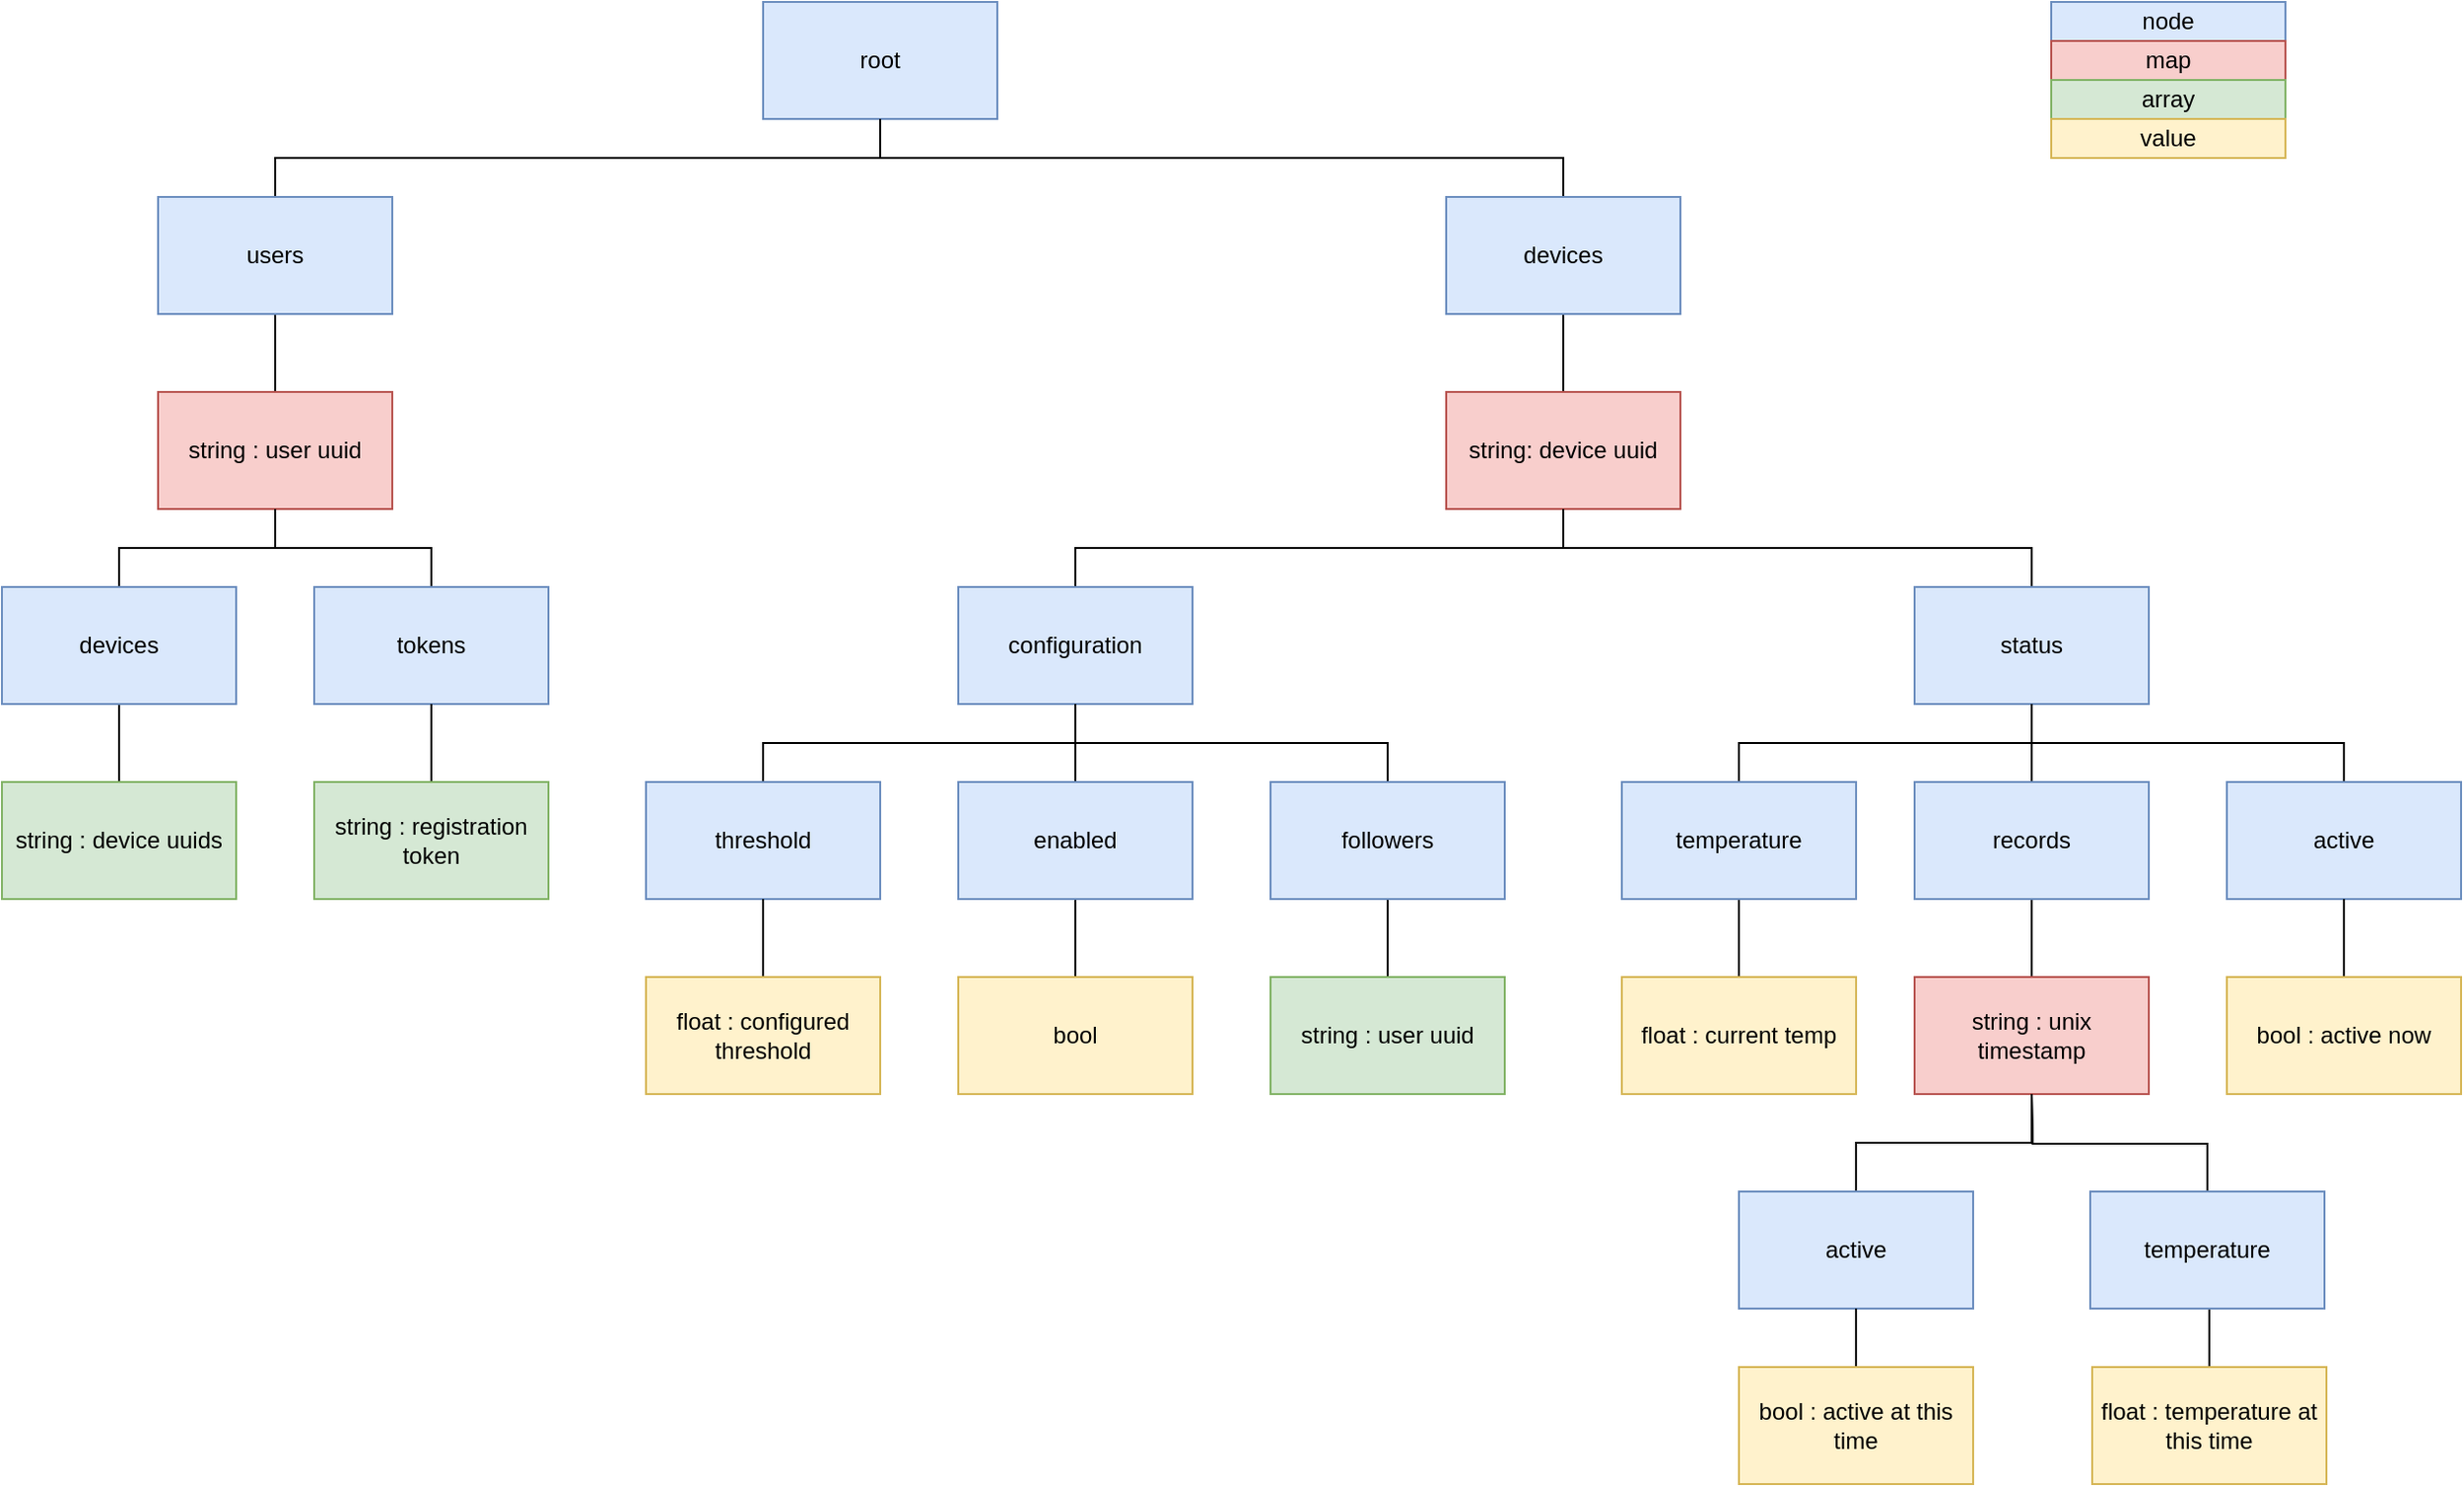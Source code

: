 <mxfile version="16.0.2" type="device" pages="2"><diagram id="PAIMYm3gWjUbQZHu3cBw" name="Page-1"><mxGraphModel dx="1892" dy="1178" grid="1" gridSize="10" guides="1" tooltips="1" connect="1" arrows="1" fold="1" page="1" pageScale="1" pageWidth="827" pageHeight="1169" math="0" shadow="0"><root><mxCell id="0"/><mxCell id="1" parent="0"/><mxCell id="FGd1zS1ejGz9F0Z_nhBV-1" value="root" style="rounded=0;whiteSpace=wrap;html=1;fillColor=#dae8fc;strokeColor=#6c8ebf;" parent="1" vertex="1"><mxGeometry x="630" y="240" width="120" height="60" as="geometry"/></mxCell><mxCell id="FGd1zS1ejGz9F0Z_nhBV-9" style="edgeStyle=orthogonalEdgeStyle;rounded=0;orthogonalLoop=1;jettySize=auto;html=1;exitX=0.5;exitY=1;exitDx=0;exitDy=0;entryX=0.5;entryY=0;entryDx=0;entryDy=0;endArrow=none;endFill=0;" parent="1" source="FGd1zS1ejGz9F0Z_nhBV-2" target="FGd1zS1ejGz9F0Z_nhBV-8" edge="1"><mxGeometry relative="1" as="geometry"/></mxCell><mxCell id="FGd1zS1ejGz9F0Z_nhBV-46" style="edgeStyle=orthogonalEdgeStyle;rounded=0;orthogonalLoop=1;jettySize=auto;html=1;exitX=0.5;exitY=0;exitDx=0;exitDy=0;entryX=0.5;entryY=1;entryDx=0;entryDy=0;endArrow=none;endFill=0;" parent="1" source="FGd1zS1ejGz9F0Z_nhBV-2" target="FGd1zS1ejGz9F0Z_nhBV-44" edge="1"><mxGeometry relative="1" as="geometry"/></mxCell><mxCell id="FGd1zS1ejGz9F0Z_nhBV-2" value="string : user uuid" style="rounded=0;whiteSpace=wrap;html=1;fillColor=#f8cecc;strokeColor=#b85450;" parent="1" vertex="1"><mxGeometry x="320" y="440" width="120" height="60" as="geometry"/></mxCell><mxCell id="FGd1zS1ejGz9F0Z_nhBV-11" style="edgeStyle=orthogonalEdgeStyle;rounded=0;orthogonalLoop=1;jettySize=auto;html=1;exitX=0.5;exitY=1;exitDx=0;exitDy=0;entryX=0.5;entryY=0;entryDx=0;entryDy=0;endArrow=none;endFill=0;" parent="1" source="FGd1zS1ejGz9F0Z_nhBV-4" target="FGd1zS1ejGz9F0Z_nhBV-6" edge="1"><mxGeometry relative="1" as="geometry"/></mxCell><mxCell id="FGd1zS1ejGz9F0Z_nhBV-67" style="edgeStyle=orthogonalEdgeStyle;rounded=0;orthogonalLoop=1;jettySize=auto;html=1;exitX=0.5;exitY=0;exitDx=0;exitDy=0;entryX=0.5;entryY=1;entryDx=0;entryDy=0;endArrow=none;endFill=0;" parent="1" source="FGd1zS1ejGz9F0Z_nhBV-4" target="FGd1zS1ejGz9F0Z_nhBV-65" edge="1"><mxGeometry relative="1" as="geometry"/></mxCell><mxCell id="FGd1zS1ejGz9F0Z_nhBV-4" value="string: device uuid" style="rounded=0;whiteSpace=wrap;html=1;fillColor=#f8cecc;strokeColor=#b85450;" parent="1" vertex="1"><mxGeometry x="980" y="440" width="120" height="60" as="geometry"/></mxCell><mxCell id="FGd1zS1ejGz9F0Z_nhBV-12" style="edgeStyle=orthogonalEdgeStyle;rounded=0;orthogonalLoop=1;jettySize=auto;html=1;exitX=0.5;exitY=1;exitDx=0;exitDy=0;entryX=0.5;entryY=0;entryDx=0;entryDy=0;endArrow=none;endFill=0;" parent="1" source="FGd1zS1ejGz9F0Z_nhBV-6" target="FGd1zS1ejGz9F0Z_nhBV-7" edge="1"><mxGeometry relative="1" as="geometry"/></mxCell><mxCell id="FGd1zS1ejGz9F0Z_nhBV-6" value="configuration" style="rounded=0;whiteSpace=wrap;html=1;fillColor=#dae8fc;strokeColor=#6c8ebf;" parent="1" vertex="1"><mxGeometry x="730" y="540" width="120" height="60" as="geometry"/></mxCell><mxCell id="FGd1zS1ejGz9F0Z_nhBV-7" value="threshold" style="rounded=0;whiteSpace=wrap;html=1;fillColor=#dae8fc;strokeColor=#6c8ebf;" parent="1" vertex="1"><mxGeometry x="570" y="640" width="120" height="60" as="geometry"/></mxCell><mxCell id="FGd1zS1ejGz9F0Z_nhBV-8" value="tokens" style="rounded=0;whiteSpace=wrap;html=1;fillColor=#dae8fc;strokeColor=#6c8ebf;" parent="1" vertex="1"><mxGeometry x="400" y="540" width="120" height="60" as="geometry"/></mxCell><mxCell id="FGd1zS1ejGz9F0Z_nhBV-34" style="edgeStyle=orthogonalEdgeStyle;rounded=0;orthogonalLoop=1;jettySize=auto;html=1;exitX=0.5;exitY=0;exitDx=0;exitDy=0;entryX=0.5;entryY=1;entryDx=0;entryDy=0;endArrow=none;endFill=0;" parent="1" source="FGd1zS1ejGz9F0Z_nhBV-10" target="FGd1zS1ejGz9F0Z_nhBV-6" edge="1"><mxGeometry relative="1" as="geometry"/></mxCell><mxCell id="FGd1zS1ejGz9F0Z_nhBV-56" style="edgeStyle=orthogonalEdgeStyle;rounded=0;orthogonalLoop=1;jettySize=auto;html=1;exitX=0.5;exitY=1;exitDx=0;exitDy=0;entryX=0.5;entryY=0;entryDx=0;entryDy=0;endArrow=none;endFill=0;" parent="1" source="FGd1zS1ejGz9F0Z_nhBV-10" target="FGd1zS1ejGz9F0Z_nhBV-53" edge="1"><mxGeometry relative="1" as="geometry"/></mxCell><mxCell id="FGd1zS1ejGz9F0Z_nhBV-10" value="enabled" style="rounded=0;whiteSpace=wrap;html=1;fillColor=#dae8fc;strokeColor=#6c8ebf;" parent="1" vertex="1"><mxGeometry x="730" y="640" width="120" height="60" as="geometry"/></mxCell><mxCell id="FGd1zS1ejGz9F0Z_nhBV-17" style="edgeStyle=orthogonalEdgeStyle;rounded=0;orthogonalLoop=1;jettySize=auto;html=1;exitX=0.5;exitY=0;exitDx=0;exitDy=0;entryX=0.5;entryY=1;entryDx=0;entryDy=0;endArrow=none;endFill=0;" parent="1" source="FGd1zS1ejGz9F0Z_nhBV-14" target="FGd1zS1ejGz9F0Z_nhBV-4" edge="1"><mxGeometry relative="1" as="geometry"/></mxCell><mxCell id="FGd1zS1ejGz9F0Z_nhBV-19" style="edgeStyle=orthogonalEdgeStyle;rounded=0;orthogonalLoop=1;jettySize=auto;html=1;exitX=0.5;exitY=1;exitDx=0;exitDy=0;entryX=0.5;entryY=0;entryDx=0;entryDy=0;endArrow=none;endFill=0;" parent="1" source="FGd1zS1ejGz9F0Z_nhBV-14" target="FGd1zS1ejGz9F0Z_nhBV-18" edge="1"><mxGeometry relative="1" as="geometry"/></mxCell><mxCell id="FGd1zS1ejGz9F0Z_nhBV-14" value="status" style="rounded=0;whiteSpace=wrap;html=1;fillColor=#dae8fc;strokeColor=#6c8ebf;" parent="1" vertex="1"><mxGeometry x="1220" y="540" width="120" height="60" as="geometry"/></mxCell><mxCell id="FGd1zS1ejGz9F0Z_nhBV-16" style="edgeStyle=orthogonalEdgeStyle;rounded=0;orthogonalLoop=1;jettySize=auto;html=1;exitX=0.5;exitY=0;exitDx=0;exitDy=0;entryX=0.5;entryY=1;entryDx=0;entryDy=0;endArrow=none;endFill=0;" parent="1" source="FGd1zS1ejGz9F0Z_nhBV-15" target="FGd1zS1ejGz9F0Z_nhBV-6" edge="1"><mxGeometry relative="1" as="geometry"/></mxCell><mxCell id="FGd1zS1ejGz9F0Z_nhBV-55" style="edgeStyle=orthogonalEdgeStyle;rounded=0;orthogonalLoop=1;jettySize=auto;html=1;exitX=0.5;exitY=1;exitDx=0;exitDy=0;entryX=0.5;entryY=0;entryDx=0;entryDy=0;endArrow=none;endFill=0;" parent="1" source="FGd1zS1ejGz9F0Z_nhBV-15" target="FGd1zS1ejGz9F0Z_nhBV-54" edge="1"><mxGeometry relative="1" as="geometry"/></mxCell><mxCell id="FGd1zS1ejGz9F0Z_nhBV-15" value="followers" style="rounded=0;whiteSpace=wrap;html=1;fillColor=#dae8fc;strokeColor=#6c8ebf;" parent="1" vertex="1"><mxGeometry x="890" y="640" width="120" height="60" as="geometry"/></mxCell><mxCell id="FGd1zS1ejGz9F0Z_nhBV-58" style="edgeStyle=orthogonalEdgeStyle;rounded=0;orthogonalLoop=1;jettySize=auto;html=1;exitX=0.5;exitY=1;exitDx=0;exitDy=0;entryX=0.5;entryY=0;entryDx=0;entryDy=0;endArrow=none;endFill=0;" parent="1" source="FGd1zS1ejGz9F0Z_nhBV-18" target="FGd1zS1ejGz9F0Z_nhBV-57" edge="1"><mxGeometry relative="1" as="geometry"/></mxCell><mxCell id="FGd1zS1ejGz9F0Z_nhBV-18" value="temperature" style="rounded=0;whiteSpace=wrap;html=1;fillColor=#dae8fc;strokeColor=#6c8ebf;" parent="1" vertex="1"><mxGeometry x="1070" y="640" width="120" height="60" as="geometry"/></mxCell><mxCell id="FGd1zS1ejGz9F0Z_nhBV-22" style="edgeStyle=orthogonalEdgeStyle;rounded=0;orthogonalLoop=1;jettySize=auto;html=1;exitX=0.5;exitY=0;exitDx=0;exitDy=0;entryX=0.5;entryY=1;entryDx=0;entryDy=0;endArrow=none;endFill=0;" parent="1" source="FGd1zS1ejGz9F0Z_nhBV-20" target="FGd1zS1ejGz9F0Z_nhBV-2" edge="1"><mxGeometry relative="1" as="geometry"/></mxCell><mxCell id="FGd1zS1ejGz9F0Z_nhBV-48" style="edgeStyle=orthogonalEdgeStyle;rounded=0;orthogonalLoop=1;jettySize=auto;html=1;exitX=0.5;exitY=1;exitDx=0;exitDy=0;entryX=0.5;entryY=0;entryDx=0;entryDy=0;endArrow=none;endFill=0;" parent="1" source="FGd1zS1ejGz9F0Z_nhBV-20" target="FGd1zS1ejGz9F0Z_nhBV-47" edge="1"><mxGeometry relative="1" as="geometry"/></mxCell><mxCell id="FGd1zS1ejGz9F0Z_nhBV-20" value="devices" style="rounded=0;whiteSpace=wrap;html=1;fillColor=#dae8fc;strokeColor=#6c8ebf;" parent="1" vertex="1"><mxGeometry x="240" y="540" width="120" height="60" as="geometry"/></mxCell><mxCell id="FGd1zS1ejGz9F0Z_nhBV-35" style="edgeStyle=orthogonalEdgeStyle;rounded=0;orthogonalLoop=1;jettySize=auto;html=1;exitX=0.5;exitY=0;exitDx=0;exitDy=0;entryX=0.5;entryY=1;entryDx=0;entryDy=0;endArrow=none;endFill=0;" parent="1" source="FGd1zS1ejGz9F0Z_nhBV-23" target="FGd1zS1ejGz9F0Z_nhBV-14" edge="1"><mxGeometry relative="1" as="geometry"/></mxCell><mxCell id="FGd1zS1ejGz9F0Z_nhBV-23" value="active" style="rounded=0;whiteSpace=wrap;html=1;fillColor=#dae8fc;strokeColor=#6c8ebf;" parent="1" vertex="1"><mxGeometry x="1380" y="640" width="120" height="60" as="geometry"/></mxCell><mxCell id="FGd1zS1ejGz9F0Z_nhBV-27" style="edgeStyle=orthogonalEdgeStyle;rounded=0;orthogonalLoop=1;jettySize=auto;html=1;exitX=0.5;exitY=0;exitDx=0;exitDy=0;entryX=0.5;entryY=1;entryDx=0;entryDy=0;endArrow=none;endFill=0;" parent="1" source="FGd1zS1ejGz9F0Z_nhBV-26" target="FGd1zS1ejGz9F0Z_nhBV-14" edge="1"><mxGeometry relative="1" as="geometry"/></mxCell><mxCell id="FGd1zS1ejGz9F0Z_nhBV-29" value="" style="edgeStyle=orthogonalEdgeStyle;rounded=0;orthogonalLoop=1;jettySize=auto;html=1;endArrow=none;endFill=0;" parent="1" source="FGd1zS1ejGz9F0Z_nhBV-26" target="FGd1zS1ejGz9F0Z_nhBV-28" edge="1"><mxGeometry relative="1" as="geometry"/></mxCell><mxCell id="FGd1zS1ejGz9F0Z_nhBV-26" value="records" style="rounded=0;whiteSpace=wrap;html=1;" parent="1" vertex="1"><mxGeometry x="1220" y="640" width="120" height="60" as="geometry"/></mxCell><mxCell id="FGd1zS1ejGz9F0Z_nhBV-28" value="timestamp&lt;span style=&quot;color: rgba(0 , 0 , 0 , 0) ; font-family: monospace ; font-size: 0px&quot;&gt;%3CmxGraphModel%3E%3Croot%3E%3CmxCell%20id%3D%220%22%2F%3E%3CmxCell%20id%3D%221%22%20parent%3D%220%22%2F%3E%3CmxCell%20id%3D%222%22%20value%3D%22state%22%20style%3D%22rounded%3D0%3BwhiteSpace%3Dwrap%3Bhtml%3D1%3B%22%20vertex%3D%221%22%20parent%3D%221%22%3E%3CmxGeometry%20x%3D%22970%22%20y%3D%22240%22%20width%3D%22120%22%20height%3D%2260%22%20as%3D%22geometry%22%2F%3E%3C%2FmxCell%3E%3C%2Froot%3E%3C%2FmxGraphModel%3E&lt;/span&gt;" style="whiteSpace=wrap;html=1;rounded=0;" parent="1" vertex="1"><mxGeometry x="1220" y="740" width="120" height="60" as="geometry"/></mxCell><mxCell id="FGd1zS1ejGz9F0Z_nhBV-32" style="edgeStyle=orthogonalEdgeStyle;rounded=0;orthogonalLoop=1;jettySize=auto;html=1;exitX=0.5;exitY=0;exitDx=0;exitDy=0;entryX=0.5;entryY=1;entryDx=0;entryDy=0;endArrow=none;endFill=0;" parent="1" source="FGd1zS1ejGz9F0Z_nhBV-30" target="FGd1zS1ejGz9F0Z_nhBV-28" edge="1"><mxGeometry relative="1" as="geometry"/></mxCell><mxCell id="FGd1zS1ejGz9F0Z_nhBV-30" value="active" style="rounded=0;whiteSpace=wrap;html=1;" parent="1" vertex="1"><mxGeometry x="1130" y="850" width="120" height="60" as="geometry"/></mxCell><mxCell id="FGd1zS1ejGz9F0Z_nhBV-33" style="edgeStyle=orthogonalEdgeStyle;rounded=0;orthogonalLoop=1;jettySize=auto;html=1;exitX=0.5;exitY=0;exitDx=0;exitDy=0;endArrow=none;endFill=0;" parent="1" source="FGd1zS1ejGz9F0Z_nhBV-31" edge="1"><mxGeometry relative="1" as="geometry"><mxPoint x="1280" y="800" as="targetPoint"/></mxGeometry></mxCell><mxCell id="FGd1zS1ejGz9F0Z_nhBV-31" value="temperature" style="rounded=0;whiteSpace=wrap;html=1;" parent="1" vertex="1"><mxGeometry x="1310" y="850" width="120" height="60" as="geometry"/></mxCell><mxCell id="FGd1zS1ejGz9F0Z_nhBV-36" value="" style="edgeStyle=orthogonalEdgeStyle;rounded=0;orthogonalLoop=1;jettySize=auto;html=1;endArrow=none;endFill=0;" parent="1" source="FGd1zS1ejGz9F0Z_nhBV-37" target="FGd1zS1ejGz9F0Z_nhBV-38" edge="1"><mxGeometry relative="1" as="geometry"/></mxCell><mxCell id="FGd1zS1ejGz9F0Z_nhBV-37" value="records" style="rounded=0;whiteSpace=wrap;html=1;fillColor=#dae8fc;strokeColor=#6c8ebf;" parent="1" vertex="1"><mxGeometry x="1220" y="640" width="120" height="60" as="geometry"/></mxCell><mxCell id="FGd1zS1ejGz9F0Z_nhBV-38" value="string : unix timestamp&lt;span style=&quot;color: rgba(0 , 0 , 0 , 0) ; font-family: monospace ; font-size: 0px&quot;&gt;%3CmxGraphModel%3E%3Croot%3E%3CmxCell%20id%3D%220%22%2F%3E%3CmxCell%20id%3D%221%22%20parent%3D%220%22%2F%3E%3CmxCell%20id%3D%222%22%20value%3D%22state%22%20style%3D%22rounded%3D0%3BwhiteSpace%3Dwrap%3Bhtml%3D1%3B%22%20vertex%3D%221%22%20parent%3D%221%22%3E%3CmxGeometry%20x%3D%22970%22%20y%3D%22240%22%20width%3D%22120%22%20height%3D%2260%22%20as%3D%22geometry%22%2F%3E%3C%2FmxCell%3E%3C%2Froot%3E%3C%2FmxGraphModel%3E&lt;/span&gt;" style="whiteSpace=wrap;html=1;rounded=0;fillColor=#f8cecc;strokeColor=#b85450;" parent="1" vertex="1"><mxGeometry x="1220" y="740" width="120" height="60" as="geometry"/></mxCell><mxCell id="FGd1zS1ejGz9F0Z_nhBV-39" style="edgeStyle=orthogonalEdgeStyle;rounded=0;orthogonalLoop=1;jettySize=auto;html=1;exitX=0.5;exitY=0;exitDx=0;exitDy=0;entryX=0.5;entryY=1;entryDx=0;entryDy=0;endArrow=none;endFill=0;" parent="1" source="FGd1zS1ejGz9F0Z_nhBV-40" target="FGd1zS1ejGz9F0Z_nhBV-38" edge="1"><mxGeometry relative="1" as="geometry"/></mxCell><mxCell id="FGd1zS1ejGz9F0Z_nhBV-40" value="active" style="rounded=0;whiteSpace=wrap;html=1;fillColor=#dae8fc;strokeColor=#6c8ebf;" parent="1" vertex="1"><mxGeometry x="1130" y="850" width="120" height="60" as="geometry"/></mxCell><mxCell id="FGd1zS1ejGz9F0Z_nhBV-41" style="edgeStyle=orthogonalEdgeStyle;rounded=0;orthogonalLoop=1;jettySize=auto;html=1;exitX=0.5;exitY=0;exitDx=0;exitDy=0;endArrow=none;endFill=0;" parent="1" source="FGd1zS1ejGz9F0Z_nhBV-42" edge="1"><mxGeometry relative="1" as="geometry"><mxPoint x="1280" y="800" as="targetPoint"/></mxGeometry></mxCell><mxCell id="FGd1zS1ejGz9F0Z_nhBV-62" style="edgeStyle=orthogonalEdgeStyle;rounded=0;orthogonalLoop=1;jettySize=auto;html=1;exitX=0.5;exitY=1;exitDx=0;exitDy=0;entryX=0.5;entryY=0;entryDx=0;entryDy=0;endArrow=none;endFill=0;" parent="1" source="FGd1zS1ejGz9F0Z_nhBV-42" target="FGd1zS1ejGz9F0Z_nhBV-61" edge="1"><mxGeometry relative="1" as="geometry"/></mxCell><mxCell id="FGd1zS1ejGz9F0Z_nhBV-42" value="temperature" style="rounded=0;whiteSpace=wrap;html=1;fillColor=#dae8fc;strokeColor=#6c8ebf;" parent="1" vertex="1"><mxGeometry x="1310" y="850" width="120" height="60" as="geometry"/></mxCell><mxCell id="FGd1zS1ejGz9F0Z_nhBV-45" style="edgeStyle=orthogonalEdgeStyle;rounded=0;orthogonalLoop=1;jettySize=auto;html=1;exitX=0.5;exitY=0;exitDx=0;exitDy=0;entryX=0.5;entryY=1;entryDx=0;entryDy=0;endArrow=none;endFill=0;" parent="1" source="FGd1zS1ejGz9F0Z_nhBV-44" target="FGd1zS1ejGz9F0Z_nhBV-1" edge="1"><mxGeometry relative="1" as="geometry"/></mxCell><mxCell id="FGd1zS1ejGz9F0Z_nhBV-44" value="users" style="rounded=0;whiteSpace=wrap;html=1;fillColor=#dae8fc;strokeColor=#6c8ebf;" parent="1" vertex="1"><mxGeometry x="320" y="340" width="120" height="60" as="geometry"/></mxCell><mxCell id="FGd1zS1ejGz9F0Z_nhBV-47" value="string : device uuids" style="rounded=0;whiteSpace=wrap;html=1;fillColor=#d5e8d4;strokeColor=#82b366;" parent="1" vertex="1"><mxGeometry x="240" y="640" width="120" height="60" as="geometry"/></mxCell><mxCell id="FGd1zS1ejGz9F0Z_nhBV-50" style="edgeStyle=orthogonalEdgeStyle;rounded=0;orthogonalLoop=1;jettySize=auto;html=1;exitX=0.5;exitY=0;exitDx=0;exitDy=0;entryX=0.5;entryY=1;entryDx=0;entryDy=0;endArrow=none;endFill=0;" parent="1" source="FGd1zS1ejGz9F0Z_nhBV-49" target="FGd1zS1ejGz9F0Z_nhBV-8" edge="1"><mxGeometry relative="1" as="geometry"/></mxCell><mxCell id="FGd1zS1ejGz9F0Z_nhBV-49" value="string : registration token" style="rounded=0;whiteSpace=wrap;html=1;fillColor=#d5e8d4;strokeColor=#82b366;" parent="1" vertex="1"><mxGeometry x="400" y="640" width="120" height="60" as="geometry"/></mxCell><mxCell id="FGd1zS1ejGz9F0Z_nhBV-52" style="edgeStyle=orthogonalEdgeStyle;rounded=0;orthogonalLoop=1;jettySize=auto;html=1;exitX=0.5;exitY=0;exitDx=0;exitDy=0;entryX=0.5;entryY=1;entryDx=0;entryDy=0;endArrow=none;endFill=0;" parent="1" source="FGd1zS1ejGz9F0Z_nhBV-51" target="FGd1zS1ejGz9F0Z_nhBV-7" edge="1"><mxGeometry relative="1" as="geometry"/></mxCell><mxCell id="FGd1zS1ejGz9F0Z_nhBV-51" value="float : configured threshold" style="rounded=0;whiteSpace=wrap;html=1;fillColor=#fff2cc;strokeColor=#d6b656;" parent="1" vertex="1"><mxGeometry x="570" y="740" width="120" height="60" as="geometry"/></mxCell><mxCell id="FGd1zS1ejGz9F0Z_nhBV-53" value="bool" style="rounded=0;whiteSpace=wrap;html=1;fillColor=#fff2cc;strokeColor=#d6b656;" parent="1" vertex="1"><mxGeometry x="730" y="740" width="120" height="60" as="geometry"/></mxCell><mxCell id="FGd1zS1ejGz9F0Z_nhBV-54" value="string : user uuid" style="rounded=0;whiteSpace=wrap;html=1;fillColor=#d5e8d4;strokeColor=#82b366;" parent="1" vertex="1"><mxGeometry x="890" y="740" width="120" height="60" as="geometry"/></mxCell><mxCell id="FGd1zS1ejGz9F0Z_nhBV-57" value="float : current temp" style="rounded=0;whiteSpace=wrap;html=1;fillColor=#fff2cc;strokeColor=#d6b656;" parent="1" vertex="1"><mxGeometry x="1070" y="740" width="120" height="60" as="geometry"/></mxCell><mxCell id="FGd1zS1ejGz9F0Z_nhBV-60" style="edgeStyle=orthogonalEdgeStyle;rounded=0;orthogonalLoop=1;jettySize=auto;html=1;exitX=0.5;exitY=0;exitDx=0;exitDy=0;entryX=0.5;entryY=1;entryDx=0;entryDy=0;endArrow=none;endFill=0;" parent="1" source="FGd1zS1ejGz9F0Z_nhBV-59" target="FGd1zS1ejGz9F0Z_nhBV-40" edge="1"><mxGeometry relative="1" as="geometry"/></mxCell><mxCell id="FGd1zS1ejGz9F0Z_nhBV-59" value="bool : active at this time" style="rounded=0;whiteSpace=wrap;html=1;fillColor=#fff2cc;strokeColor=#d6b656;" parent="1" vertex="1"><mxGeometry x="1130" y="940" width="120" height="60" as="geometry"/></mxCell><mxCell id="FGd1zS1ejGz9F0Z_nhBV-61" value="float : temperature at this time" style="rounded=0;whiteSpace=wrap;html=1;fillColor=#fff2cc;strokeColor=#d6b656;" parent="1" vertex="1"><mxGeometry x="1311" y="940" width="120" height="60" as="geometry"/></mxCell><mxCell id="FGd1zS1ejGz9F0Z_nhBV-64" style="edgeStyle=orthogonalEdgeStyle;rounded=0;orthogonalLoop=1;jettySize=auto;html=1;exitX=0.5;exitY=0;exitDx=0;exitDy=0;entryX=0.5;entryY=1;entryDx=0;entryDy=0;endArrow=none;endFill=0;" parent="1" source="FGd1zS1ejGz9F0Z_nhBV-63" target="FGd1zS1ejGz9F0Z_nhBV-23" edge="1"><mxGeometry relative="1" as="geometry"/></mxCell><mxCell id="FGd1zS1ejGz9F0Z_nhBV-63" value="bool : active now" style="rounded=0;whiteSpace=wrap;html=1;fillColor=#fff2cc;strokeColor=#d6b656;" parent="1" vertex="1"><mxGeometry x="1380" y="740" width="120" height="60" as="geometry"/></mxCell><mxCell id="FGd1zS1ejGz9F0Z_nhBV-66" style="edgeStyle=orthogonalEdgeStyle;rounded=0;orthogonalLoop=1;jettySize=auto;html=1;exitX=0.5;exitY=0;exitDx=0;exitDy=0;entryX=0.5;entryY=1;entryDx=0;entryDy=0;endArrow=none;endFill=0;" parent="1" source="FGd1zS1ejGz9F0Z_nhBV-65" target="FGd1zS1ejGz9F0Z_nhBV-1" edge="1"><mxGeometry relative="1" as="geometry"/></mxCell><mxCell id="FGd1zS1ejGz9F0Z_nhBV-65" value="devices" style="rounded=0;whiteSpace=wrap;html=1;fillColor=#dae8fc;strokeColor=#6c8ebf;" parent="1" vertex="1"><mxGeometry x="980" y="340" width="120" height="60" as="geometry"/></mxCell><mxCell id="ZscmK4RcTMO3xUrK_FC6-1" value="node" style="rounded=0;whiteSpace=wrap;html=1;fillColor=#dae8fc;strokeColor=#6c8ebf;" parent="1" vertex="1"><mxGeometry x="1290" y="240" width="120" height="20" as="geometry"/></mxCell><mxCell id="ZscmK4RcTMO3xUrK_FC6-3" value="map" style="rounded=0;whiteSpace=wrap;html=1;fillColor=#f8cecc;strokeColor=#b85450;" parent="1" vertex="1"><mxGeometry x="1290" y="260" width="120" height="20" as="geometry"/></mxCell><mxCell id="ZscmK4RcTMO3xUrK_FC6-4" value="array" style="rounded=0;whiteSpace=wrap;html=1;fillColor=#d5e8d4;strokeColor=#82b366;" parent="1" vertex="1"><mxGeometry x="1290" y="280" width="120" height="20" as="geometry"/></mxCell><mxCell id="ZscmK4RcTMO3xUrK_FC6-5" value="value" style="rounded=0;whiteSpace=wrap;html=1;fillColor=#fff2cc;strokeColor=#d6b656;" parent="1" vertex="1"><mxGeometry x="1290" y="300" width="120" height="20" as="geometry"/></mxCell></root></mxGraphModel></diagram><diagram id="A-4JTNwf-CX0LM8qD42L" name="Page-2"><mxGraphModel dx="2178" dy="841" grid="1" gridSize="10" guides="1" tooltips="1" connect="1" arrows="1" fold="1" page="1" pageScale="1" pageWidth="827" pageHeight="1169" math="0" shadow="0"><root><mxCell id="RMFuCrRM4O-PTKm88WZG-0"/><mxCell id="RMFuCrRM4O-PTKm88WZG-1" parent="RMFuCrRM4O-PTKm88WZG-0"/><mxCell id="qsC4wjV0C5d5Q84tX8eK-0" value="root" style="rounded=0;whiteSpace=wrap;html=1;fillColor=#dae8fc;strokeColor=#6c8ebf;" vertex="1" parent="RMFuCrRM4O-PTKm88WZG-1"><mxGeometry x="450" y="240" width="120" height="60" as="geometry"/></mxCell><mxCell id="qsC4wjV0C5d5Q84tX8eK-1" style="edgeStyle=orthogonalEdgeStyle;rounded=0;orthogonalLoop=1;jettySize=auto;html=1;exitX=0.5;exitY=1;exitDx=0;exitDy=0;entryX=0.5;entryY=0;entryDx=0;entryDy=0;endArrow=none;endFill=0;" edge="1" parent="RMFuCrRM4O-PTKm88WZG-1" source="qsC4wjV0C5d5Q84tX8eK-3" target="qsC4wjV0C5d5Q84tX8eK-10"><mxGeometry relative="1" as="geometry"><mxPoint x="30" y="530" as="sourcePoint"/></mxGeometry></mxCell><mxCell id="qsC4wjV0C5d5Q84tX8eK-2" style="edgeStyle=orthogonalEdgeStyle;rounded=0;orthogonalLoop=1;jettySize=auto;html=1;exitX=0.5;exitY=0;exitDx=0;exitDy=0;entryX=0.5;entryY=1;entryDx=0;entryDy=0;endArrow=none;endFill=0;" edge="1" parent="RMFuCrRM4O-PTKm88WZG-1" source="qsC4wjV0C5d5Q84tX8eK-3" target="qsC4wjV0C5d5Q84tX8eK-44"><mxGeometry relative="1" as="geometry"/></mxCell><mxCell id="qsC4wjV0C5d5Q84tX8eK-3" value="string : user uuid" style="rounded=0;whiteSpace=wrap;html=1;fillColor=#f8cecc;strokeColor=#b85450;" vertex="1" parent="RMFuCrRM4O-PTKm88WZG-1"><mxGeometry x="-50" y="440" width="120" height="60" as="geometry"/></mxCell><mxCell id="qsC4wjV0C5d5Q84tX8eK-4" style="edgeStyle=orthogonalEdgeStyle;rounded=0;orthogonalLoop=1;jettySize=auto;html=1;exitX=0.5;exitY=1;exitDx=0;exitDy=0;entryX=0.5;entryY=0;entryDx=0;entryDy=0;endArrow=none;endFill=0;" edge="1" parent="RMFuCrRM4O-PTKm88WZG-1" source="qsC4wjV0C5d5Q84tX8eK-6" target="qsC4wjV0C5d5Q84tX8eK-8"><mxGeometry relative="1" as="geometry"/></mxCell><mxCell id="qsC4wjV0C5d5Q84tX8eK-5" style="edgeStyle=orthogonalEdgeStyle;rounded=0;orthogonalLoop=1;jettySize=auto;html=1;exitX=0.5;exitY=0;exitDx=0;exitDy=0;entryX=0.5;entryY=1;entryDx=0;entryDy=0;endArrow=none;endFill=0;" edge="1" parent="RMFuCrRM4O-PTKm88WZG-1" source="qsC4wjV0C5d5Q84tX8eK-6" target="qsC4wjV0C5d5Q84tX8eK-59"><mxGeometry relative="1" as="geometry"/></mxCell><mxCell id="qsC4wjV0C5d5Q84tX8eK-6" value="string: device uuid" style="rounded=0;whiteSpace=wrap;html=1;fillColor=#f8cecc;strokeColor=#b85450;" vertex="1" parent="RMFuCrRM4O-PTKm88WZG-1"><mxGeometry x="980" y="440" width="120" height="60" as="geometry"/></mxCell><mxCell id="qsC4wjV0C5d5Q84tX8eK-7" style="edgeStyle=orthogonalEdgeStyle;rounded=0;orthogonalLoop=1;jettySize=auto;html=1;exitX=0.5;exitY=1;exitDx=0;exitDy=0;entryX=0.5;entryY=0;entryDx=0;entryDy=0;endArrow=none;endFill=0;" edge="1" parent="RMFuCrRM4O-PTKm88WZG-1" source="qsC4wjV0C5d5Q84tX8eK-8" target="qsC4wjV0C5d5Q84tX8eK-9"><mxGeometry relative="1" as="geometry"/></mxCell><mxCell id="qsC4wjV0C5d5Q84tX8eK-8" value="configuration" style="rounded=0;whiteSpace=wrap;html=1;fillColor=#dae8fc;strokeColor=#6c8ebf;" vertex="1" parent="RMFuCrRM4O-PTKm88WZG-1"><mxGeometry x="630" y="540" width="120" height="60" as="geometry"/></mxCell><mxCell id="qsC4wjV0C5d5Q84tX8eK-9" value="threshold" style="rounded=0;whiteSpace=wrap;html=1;fillColor=#dae8fc;strokeColor=#6c8ebf;" vertex="1" parent="RMFuCrRM4O-PTKm88WZG-1"><mxGeometry x="220" y="640" width="120" height="60" as="geometry"/></mxCell><mxCell id="qsC4wjV0C5d5Q84tX8eK-10" value="tokens" style="rounded=0;whiteSpace=wrap;html=1;fillColor=#dae8fc;strokeColor=#6c8ebf;" vertex="1" parent="RMFuCrRM4O-PTKm88WZG-1"><mxGeometry x="50" y="540" width="120" height="60" as="geometry"/></mxCell><mxCell id="qsC4wjV0C5d5Q84tX8eK-12" style="edgeStyle=orthogonalEdgeStyle;rounded=0;orthogonalLoop=1;jettySize=auto;html=1;exitX=0.5;exitY=1;exitDx=0;exitDy=0;entryX=0.5;entryY=0;entryDx=0;entryDy=0;endArrow=none;endFill=0;" edge="1" parent="RMFuCrRM4O-PTKm88WZG-1" target="qsC4wjV0C5d5Q84tX8eK-50"><mxGeometry relative="1" as="geometry"><mxPoint x="790" y="700" as="sourcePoint"/></mxGeometry></mxCell><mxCell id="qsC4wjV0C5d5Q84tX8eK-14" style="edgeStyle=orthogonalEdgeStyle;rounded=0;orthogonalLoop=1;jettySize=auto;html=1;exitX=0.5;exitY=0;exitDx=0;exitDy=0;entryX=0.5;entryY=1;entryDx=0;entryDy=0;endArrow=none;endFill=0;" edge="1" parent="RMFuCrRM4O-PTKm88WZG-1" source="qsC4wjV0C5d5Q84tX8eK-16" target="qsC4wjV0C5d5Q84tX8eK-6"><mxGeometry relative="1" as="geometry"/></mxCell><mxCell id="qsC4wjV0C5d5Q84tX8eK-15" style="edgeStyle=orthogonalEdgeStyle;rounded=0;orthogonalLoop=1;jettySize=auto;html=1;exitX=0.5;exitY=1;exitDx=0;exitDy=0;entryX=0.5;entryY=0;entryDx=0;entryDy=0;endArrow=none;endFill=0;" edge="1" parent="RMFuCrRM4O-PTKm88WZG-1" source="qsC4wjV0C5d5Q84tX8eK-16" target="qsC4wjV0C5d5Q84tX8eK-21"><mxGeometry relative="1" as="geometry"/></mxCell><mxCell id="qsC4wjV0C5d5Q84tX8eK-16" value="status" style="rounded=0;whiteSpace=wrap;html=1;fillColor=#dae8fc;strokeColor=#6c8ebf;" vertex="1" parent="RMFuCrRM4O-PTKm88WZG-1"><mxGeometry x="1220" y="540" width="120" height="60" as="geometry"/></mxCell><mxCell id="qsC4wjV0C5d5Q84tX8eK-17" style="edgeStyle=orthogonalEdgeStyle;rounded=0;orthogonalLoop=1;jettySize=auto;html=1;exitX=0.5;exitY=0;exitDx=0;exitDy=0;entryX=0.5;entryY=1;entryDx=0;entryDy=0;endArrow=none;endFill=0;" edge="1" parent="RMFuCrRM4O-PTKm88WZG-1" source="qsC4wjV0C5d5Q84tX8eK-19" target="qsC4wjV0C5d5Q84tX8eK-8"><mxGeometry relative="1" as="geometry"/></mxCell><mxCell id="qsC4wjV0C5d5Q84tX8eK-18" style="edgeStyle=orthogonalEdgeStyle;rounded=0;orthogonalLoop=1;jettySize=auto;html=1;exitX=0.5;exitY=1;exitDx=0;exitDy=0;entryX=0.5;entryY=0;entryDx=0;entryDy=0;endArrow=none;endFill=0;" edge="1" parent="RMFuCrRM4O-PTKm88WZG-1" source="qsC4wjV0C5d5Q84tX8eK-19" target="qsC4wjV0C5d5Q84tX8eK-51"><mxGeometry relative="1" as="geometry"/></mxCell><mxCell id="qsC4wjV0C5d5Q84tX8eK-19" value="followers" style="rounded=0;whiteSpace=wrap;html=1;fillColor=#dae8fc;strokeColor=#6c8ebf;" vertex="1" parent="RMFuCrRM4O-PTKm88WZG-1"><mxGeometry x="890" y="640" width="120" height="60" as="geometry"/></mxCell><mxCell id="qsC4wjV0C5d5Q84tX8eK-20" style="edgeStyle=orthogonalEdgeStyle;rounded=0;orthogonalLoop=1;jettySize=auto;html=1;exitX=0.5;exitY=1;exitDx=0;exitDy=0;entryX=0.5;entryY=0;entryDx=0;entryDy=0;endArrow=none;endFill=0;" edge="1" parent="RMFuCrRM4O-PTKm88WZG-1" source="qsC4wjV0C5d5Q84tX8eK-21" target="qsC4wjV0C5d5Q84tX8eK-52"><mxGeometry relative="1" as="geometry"/></mxCell><mxCell id="qsC4wjV0C5d5Q84tX8eK-21" value="temperature" style="rounded=0;whiteSpace=wrap;html=1;fillColor=#dae8fc;strokeColor=#6c8ebf;" vertex="1" parent="RMFuCrRM4O-PTKm88WZG-1"><mxGeometry x="1070" y="640" width="120" height="60" as="geometry"/></mxCell><mxCell id="qsC4wjV0C5d5Q84tX8eK-25" style="edgeStyle=orthogonalEdgeStyle;rounded=0;orthogonalLoop=1;jettySize=auto;html=1;exitX=0.5;exitY=0;exitDx=0;exitDy=0;entryX=0.5;entryY=1;entryDx=0;entryDy=0;endArrow=none;endFill=0;" edge="1" parent="RMFuCrRM4O-PTKm88WZG-1" source="qsC4wjV0C5d5Q84tX8eK-26" target="qsC4wjV0C5d5Q84tX8eK-16"><mxGeometry relative="1" as="geometry"/></mxCell><mxCell id="qsC4wjV0C5d5Q84tX8eK-26" value="active" style="rounded=0;whiteSpace=wrap;html=1;fillColor=#dae8fc;strokeColor=#6c8ebf;" vertex="1" parent="RMFuCrRM4O-PTKm88WZG-1"><mxGeometry x="1380" y="640" width="120" height="60" as="geometry"/></mxCell><mxCell id="qsC4wjV0C5d5Q84tX8eK-35" value="" style="edgeStyle=orthogonalEdgeStyle;rounded=0;orthogonalLoop=1;jettySize=auto;html=1;endArrow=none;endFill=0;" edge="1" parent="RMFuCrRM4O-PTKm88WZG-1" target="qsC4wjV0C5d5Q84tX8eK-37"><mxGeometry relative="1" as="geometry"><mxPoint x="1280" y="700" as="sourcePoint"/></mxGeometry></mxCell><mxCell id="qsC4wjV0C5d5Q84tX8eK-38" style="edgeStyle=orthogonalEdgeStyle;rounded=0;orthogonalLoop=1;jettySize=auto;html=1;exitX=0.5;exitY=0;exitDx=0;exitDy=0;entryX=0.5;entryY=1;entryDx=0;entryDy=0;endArrow=none;endFill=0;" edge="1" parent="RMFuCrRM4O-PTKm88WZG-1" source="qsC4wjV0C5d5Q84tX8eK-39"><mxGeometry relative="1" as="geometry"><mxPoint x="1280" y="800" as="targetPoint"/></mxGeometry></mxCell><mxCell id="qsC4wjV0C5d5Q84tX8eK-41" style="edgeStyle=orthogonalEdgeStyle;rounded=0;orthogonalLoop=1;jettySize=auto;html=1;exitX=0.5;exitY=1;exitDx=0;exitDy=0;entryX=0.5;entryY=0;entryDx=0;entryDy=0;endArrow=none;endFill=0;" edge="1" parent="RMFuCrRM4O-PTKm88WZG-1" target="qsC4wjV0C5d5Q84tX8eK-55"><mxGeometry relative="1" as="geometry"><mxPoint x="1370" y="910" as="sourcePoint"/></mxGeometry></mxCell><mxCell id="qsC4wjV0C5d5Q84tX8eK-43" style="edgeStyle=orthogonalEdgeStyle;rounded=0;orthogonalLoop=1;jettySize=auto;html=1;exitX=0.5;exitY=0;exitDx=0;exitDy=0;entryX=0.5;entryY=1;entryDx=0;entryDy=0;endArrow=none;endFill=0;" edge="1" parent="RMFuCrRM4O-PTKm88WZG-1" source="qsC4wjV0C5d5Q84tX8eK-44" target="qsC4wjV0C5d5Q84tX8eK-0"><mxGeometry relative="1" as="geometry"/></mxCell><mxCell id="qsC4wjV0C5d5Q84tX8eK-44" value="users" style="rounded=0;whiteSpace=wrap;html=1;fillColor=#dae8fc;strokeColor=#6c8ebf;" vertex="1" parent="RMFuCrRM4O-PTKm88WZG-1"><mxGeometry x="-50" y="340" width="120" height="60" as="geometry"/></mxCell><mxCell id="qsC4wjV0C5d5Q84tX8eK-46" style="edgeStyle=orthogonalEdgeStyle;rounded=0;orthogonalLoop=1;jettySize=auto;html=1;exitX=0.5;exitY=0;exitDx=0;exitDy=0;entryX=0.5;entryY=1;entryDx=0;entryDy=0;endArrow=none;endFill=0;" edge="1" parent="RMFuCrRM4O-PTKm88WZG-1" source="qsC4wjV0C5d5Q84tX8eK-47" target="qsC4wjV0C5d5Q84tX8eK-10"><mxGeometry relative="1" as="geometry"/></mxCell><mxCell id="qsC4wjV0C5d5Q84tX8eK-47" value="string : registration token" style="rounded=0;whiteSpace=wrap;html=1;fillColor=#d5e8d4;strokeColor=#82b366;" vertex="1" parent="RMFuCrRM4O-PTKm88WZG-1"><mxGeometry x="50" y="640" width="120" height="60" as="geometry"/></mxCell><mxCell id="qsC4wjV0C5d5Q84tX8eK-48" style="edgeStyle=orthogonalEdgeStyle;rounded=0;orthogonalLoop=1;jettySize=auto;html=1;exitX=0.5;exitY=0;exitDx=0;exitDy=0;entryX=0.5;entryY=1;entryDx=0;entryDy=0;endArrow=none;endFill=0;" edge="1" parent="RMFuCrRM4O-PTKm88WZG-1" source="qsC4wjV0C5d5Q84tX8eK-49" target="qsC4wjV0C5d5Q84tX8eK-9"><mxGeometry relative="1" as="geometry"/></mxCell><mxCell id="qsC4wjV0C5d5Q84tX8eK-49" value="float : configured threshold" style="rounded=0;whiteSpace=wrap;html=1;fillColor=#fff2cc;strokeColor=#d6b656;" vertex="1" parent="RMFuCrRM4O-PTKm88WZG-1"><mxGeometry x="220" y="740" width="120" height="60" as="geometry"/></mxCell><mxCell id="qsC4wjV0C5d5Q84tX8eK-51" value="string : user uuid" style="rounded=0;whiteSpace=wrap;html=1;fillColor=#d5e8d4;strokeColor=#82b366;" vertex="1" parent="RMFuCrRM4O-PTKm88WZG-1"><mxGeometry x="890" y="740" width="120" height="60" as="geometry"/></mxCell><mxCell id="qsC4wjV0C5d5Q84tX8eK-52" value="float : current temp" style="rounded=0;whiteSpace=wrap;html=1;fillColor=#fff2cc;strokeColor=#d6b656;" vertex="1" parent="RMFuCrRM4O-PTKm88WZG-1"><mxGeometry x="1070" y="740" width="120" height="60" as="geometry"/></mxCell><mxCell id="qsC4wjV0C5d5Q84tX8eK-53" style="edgeStyle=orthogonalEdgeStyle;rounded=0;orthogonalLoop=1;jettySize=auto;html=1;exitX=0.5;exitY=0;exitDx=0;exitDy=0;entryX=0.5;entryY=1;entryDx=0;entryDy=0;endArrow=none;endFill=0;" edge="1" parent="RMFuCrRM4O-PTKm88WZG-1" source="qsC4wjV0C5d5Q84tX8eK-54"><mxGeometry relative="1" as="geometry"><mxPoint x="1190" y="910" as="targetPoint"/></mxGeometry></mxCell><mxCell id="qsC4wjV0C5d5Q84tX8eK-56" style="edgeStyle=orthogonalEdgeStyle;rounded=0;orthogonalLoop=1;jettySize=auto;html=1;exitX=0.5;exitY=0;exitDx=0;exitDy=0;entryX=0.5;entryY=1;entryDx=0;entryDy=0;endArrow=none;endFill=0;" edge="1" parent="RMFuCrRM4O-PTKm88WZG-1" source="qsC4wjV0C5d5Q84tX8eK-57" target="qsC4wjV0C5d5Q84tX8eK-26"><mxGeometry relative="1" as="geometry"/></mxCell><mxCell id="qsC4wjV0C5d5Q84tX8eK-57" value="bool : active now" style="rounded=0;whiteSpace=wrap;html=1;fillColor=#fff2cc;strokeColor=#d6b656;" vertex="1" parent="RMFuCrRM4O-PTKm88WZG-1"><mxGeometry x="1380" y="740" width="120" height="60" as="geometry"/></mxCell><mxCell id="qsC4wjV0C5d5Q84tX8eK-58" style="edgeStyle=orthogonalEdgeStyle;rounded=0;orthogonalLoop=1;jettySize=auto;html=1;exitX=0.5;exitY=0;exitDx=0;exitDy=0;entryX=0.5;entryY=1;entryDx=0;entryDy=0;endArrow=none;endFill=0;" edge="1" parent="RMFuCrRM4O-PTKm88WZG-1" source="qsC4wjV0C5d5Q84tX8eK-59" target="qsC4wjV0C5d5Q84tX8eK-0"><mxGeometry relative="1" as="geometry"/></mxCell><mxCell id="qsC4wjV0C5d5Q84tX8eK-59" value="devices" style="rounded=0;whiteSpace=wrap;html=1;fillColor=#dae8fc;strokeColor=#6c8ebf;" vertex="1" parent="RMFuCrRM4O-PTKm88WZG-1"><mxGeometry x="980" y="340" width="120" height="60" as="geometry"/></mxCell><mxCell id="qsC4wjV0C5d5Q84tX8eK-60" value="node" style="rounded=0;whiteSpace=wrap;html=1;fillColor=#dae8fc;strokeColor=#6c8ebf;" vertex="1" parent="RMFuCrRM4O-PTKm88WZG-1"><mxGeometry x="1290" y="240" width="120" height="20" as="geometry"/></mxCell><mxCell id="qsC4wjV0C5d5Q84tX8eK-61" value="map" style="rounded=0;whiteSpace=wrap;html=1;fillColor=#f8cecc;strokeColor=#b85450;" vertex="1" parent="RMFuCrRM4O-PTKm88WZG-1"><mxGeometry x="1290" y="260" width="120" height="20" as="geometry"/></mxCell><mxCell id="qsC4wjV0C5d5Q84tX8eK-62" value="array" style="rounded=0;whiteSpace=wrap;html=1;fillColor=#d5e8d4;strokeColor=#82b366;" vertex="1" parent="RMFuCrRM4O-PTKm88WZG-1"><mxGeometry x="1290" y="280" width="120" height="20" as="geometry"/></mxCell><mxCell id="qsC4wjV0C5d5Q84tX8eK-63" value="value" style="rounded=0;whiteSpace=wrap;html=1;fillColor=#fff2cc;strokeColor=#d6b656;" vertex="1" parent="RMFuCrRM4O-PTKm88WZG-1"><mxGeometry x="1290" y="300" width="120" height="20" as="geometry"/></mxCell><mxCell id="qsC4wjV0C5d5Q84tX8eK-76" value="name" style="rounded=0;whiteSpace=wrap;html=1;fillColor=#dae8fc;strokeColor=#6c8ebf;" vertex="1" parent="RMFuCrRM4O-PTKm88WZG-1"><mxGeometry x="390" y="640" width="120" height="60" as="geometry"/></mxCell><mxCell id="qsC4wjV0C5d5Q84tX8eK-77" style="edgeStyle=orthogonalEdgeStyle;rounded=0;orthogonalLoop=1;jettySize=auto;html=1;exitX=0.5;exitY=0;exitDx=0;exitDy=0;entryX=0.5;entryY=1;entryDx=0;entryDy=0;endArrow=none;endFill=0;" edge="1" parent="RMFuCrRM4O-PTKm88WZG-1" source="qsC4wjV0C5d5Q84tX8eK-78" target="qsC4wjV0C5d5Q84tX8eK-76"><mxGeometry relative="1" as="geometry"/></mxCell><mxCell id="qsC4wjV0C5d5Q84tX8eK-78" value="string : device name" style="rounded=0;whiteSpace=wrap;html=1;fillColor=#d5e8d4;strokeColor=#82b366;" vertex="1" parent="RMFuCrRM4O-PTKm88WZG-1"><mxGeometry x="390" y="740" width="120" height="60" as="geometry"/></mxCell><mxCell id="qsC4wjV0C5d5Q84tX8eK-89" style="edgeStyle=orthogonalEdgeStyle;rounded=0;orthogonalLoop=1;jettySize=auto;html=1;exitX=0.5;exitY=0;exitDx=0;exitDy=0;entryX=0.5;entryY=1;entryDx=0;entryDy=0;endArrow=none;endFill=0;" edge="1" parent="RMFuCrRM4O-PTKm88WZG-1" source="qsC4wjV0C5d5Q84tX8eK-80" target="qsC4wjV0C5d5Q84tX8eK-8"><mxGeometry relative="1" as="geometry"/></mxCell><mxCell id="qsC4wjV0C5d5Q84tX8eK-80" value="location" style="rounded=0;whiteSpace=wrap;html=1;fillColor=#dae8fc;strokeColor=#6c8ebf;" vertex="1" parent="RMFuCrRM4O-PTKm88WZG-1"><mxGeometry x="630" y="640" width="120" height="60" as="geometry"/></mxCell><mxCell id="qsC4wjV0C5d5Q84tX8eK-81" style="edgeStyle=orthogonalEdgeStyle;rounded=0;orthogonalLoop=1;jettySize=auto;html=1;exitX=0.5;exitY=0;exitDx=0;exitDy=0;entryX=0.5;entryY=1;entryDx=0;entryDy=0;endArrow=none;endFill=0;" edge="1" parent="RMFuCrRM4O-PTKm88WZG-1" source="qsC4wjV0C5d5Q84tX8eK-82" target="qsC4wjV0C5d5Q84tX8eK-80"><mxGeometry relative="1" as="geometry"><mxPoint x="674" y="740" as="sourcePoint"/></mxGeometry></mxCell><mxCell id="qsC4wjV0C5d5Q84tX8eK-82" value="lon" style="rounded=0;whiteSpace=wrap;html=1;fillColor=#dae8fc;strokeColor=#6c8ebf;" vertex="1" parent="RMFuCrRM4O-PTKm88WZG-1"><mxGeometry x="720" y="740" width="120" height="60" as="geometry"/></mxCell><mxCell id="qsC4wjV0C5d5Q84tX8eK-83" style="edgeStyle=orthogonalEdgeStyle;rounded=0;orthogonalLoop=1;jettySize=auto;html=1;exitX=0.5;exitY=0;exitDx=0;exitDy=0;entryX=0.5;entryY=1;entryDx=0;entryDy=0;endArrow=none;endFill=0;" edge="1" parent="RMFuCrRM4O-PTKm88WZG-1" source="qsC4wjV0C5d5Q84tX8eK-84" target="qsC4wjV0C5d5Q84tX8eK-80"><mxGeometry relative="1" as="geometry"/></mxCell><mxCell id="qsC4wjV0C5d5Q84tX8eK-88" style="edgeStyle=orthogonalEdgeStyle;rounded=0;orthogonalLoop=1;jettySize=auto;html=1;exitX=0.5;exitY=1;exitDx=0;exitDy=0;entryX=0.5;entryY=0;entryDx=0;entryDy=0;endArrow=none;endFill=0;" edge="1" parent="RMFuCrRM4O-PTKm88WZG-1" source="qsC4wjV0C5d5Q84tX8eK-84" target="qsC4wjV0C5d5Q84tX8eK-85"><mxGeometry relative="1" as="geometry"/></mxCell><mxCell id="qsC4wjV0C5d5Q84tX8eK-84" value="lat" style="rounded=0;whiteSpace=wrap;html=1;fillColor=#dae8fc;strokeColor=#6c8ebf;" vertex="1" parent="RMFuCrRM4O-PTKm88WZG-1"><mxGeometry x="540" y="740" width="120" height="60" as="geometry"/></mxCell><mxCell id="qsC4wjV0C5d5Q84tX8eK-85" value="float : current temp" style="rounded=0;whiteSpace=wrap;html=1;fillColor=#fff2cc;strokeColor=#d6b656;" vertex="1" parent="RMFuCrRM4O-PTKm88WZG-1"><mxGeometry x="540" y="840" width="120" height="60" as="geometry"/></mxCell><mxCell id="qsC4wjV0C5d5Q84tX8eK-87" style="edgeStyle=orthogonalEdgeStyle;rounded=0;orthogonalLoop=1;jettySize=auto;html=1;exitX=0.5;exitY=0;exitDx=0;exitDy=0;entryX=0.5;entryY=1;entryDx=0;entryDy=0;endArrow=none;endFill=0;" edge="1" parent="RMFuCrRM4O-PTKm88WZG-1" source="qsC4wjV0C5d5Q84tX8eK-86" target="qsC4wjV0C5d5Q84tX8eK-82"><mxGeometry relative="1" as="geometry"/></mxCell><mxCell id="qsC4wjV0C5d5Q84tX8eK-86" value="float : current temp" style="rounded=0;whiteSpace=wrap;html=1;fillColor=#fff2cc;strokeColor=#d6b656;" vertex="1" parent="RMFuCrRM4O-PTKm88WZG-1"><mxGeometry x="720" y="840" width="120" height="60" as="geometry"/></mxCell><mxCell id="qsC4wjV0C5d5Q84tX8eK-93" style="edgeStyle=orthogonalEdgeStyle;rounded=0;orthogonalLoop=1;jettySize=auto;html=1;exitX=0.5;exitY=0;exitDx=0;exitDy=0;endArrow=none;endFill=0;" edge="1" parent="RMFuCrRM4O-PTKm88WZG-1" source="qsC4wjV0C5d5Q84tX8eK-90" target="qsC4wjV0C5d5Q84tX8eK-3"><mxGeometry relative="1" as="geometry"/></mxCell><mxCell id="qsC4wjV0C5d5Q84tX8eK-90" value="devices" style="rounded=0;whiteSpace=wrap;html=1;fillColor=#dae8fc;strokeColor=#6c8ebf;" vertex="1" parent="RMFuCrRM4O-PTKm88WZG-1"><mxGeometry x="-150" y="540" width="120" height="60" as="geometry"/></mxCell><mxCell id="qsC4wjV0C5d5Q84tX8eK-91" style="edgeStyle=orthogonalEdgeStyle;rounded=0;orthogonalLoop=1;jettySize=auto;html=1;exitX=0.5;exitY=0;exitDx=0;exitDy=0;entryX=0.5;entryY=1;entryDx=0;entryDy=0;endArrow=none;endFill=0;" edge="1" parent="RMFuCrRM4O-PTKm88WZG-1" source="qsC4wjV0C5d5Q84tX8eK-92" target="qsC4wjV0C5d5Q84tX8eK-90"><mxGeometry relative="1" as="geometry"/></mxCell><mxCell id="qsC4wjV0C5d5Q84tX8eK-92" value="string : device uuid" style="rounded=0;whiteSpace=wrap;html=1;fillColor=#d5e8d4;strokeColor=#82b366;" vertex="1" parent="RMFuCrRM4O-PTKm88WZG-1"><mxGeometry x="-150" y="640" width="120" height="60" as="geometry"/></mxCell></root></mxGraphModel></diagram></mxfile>